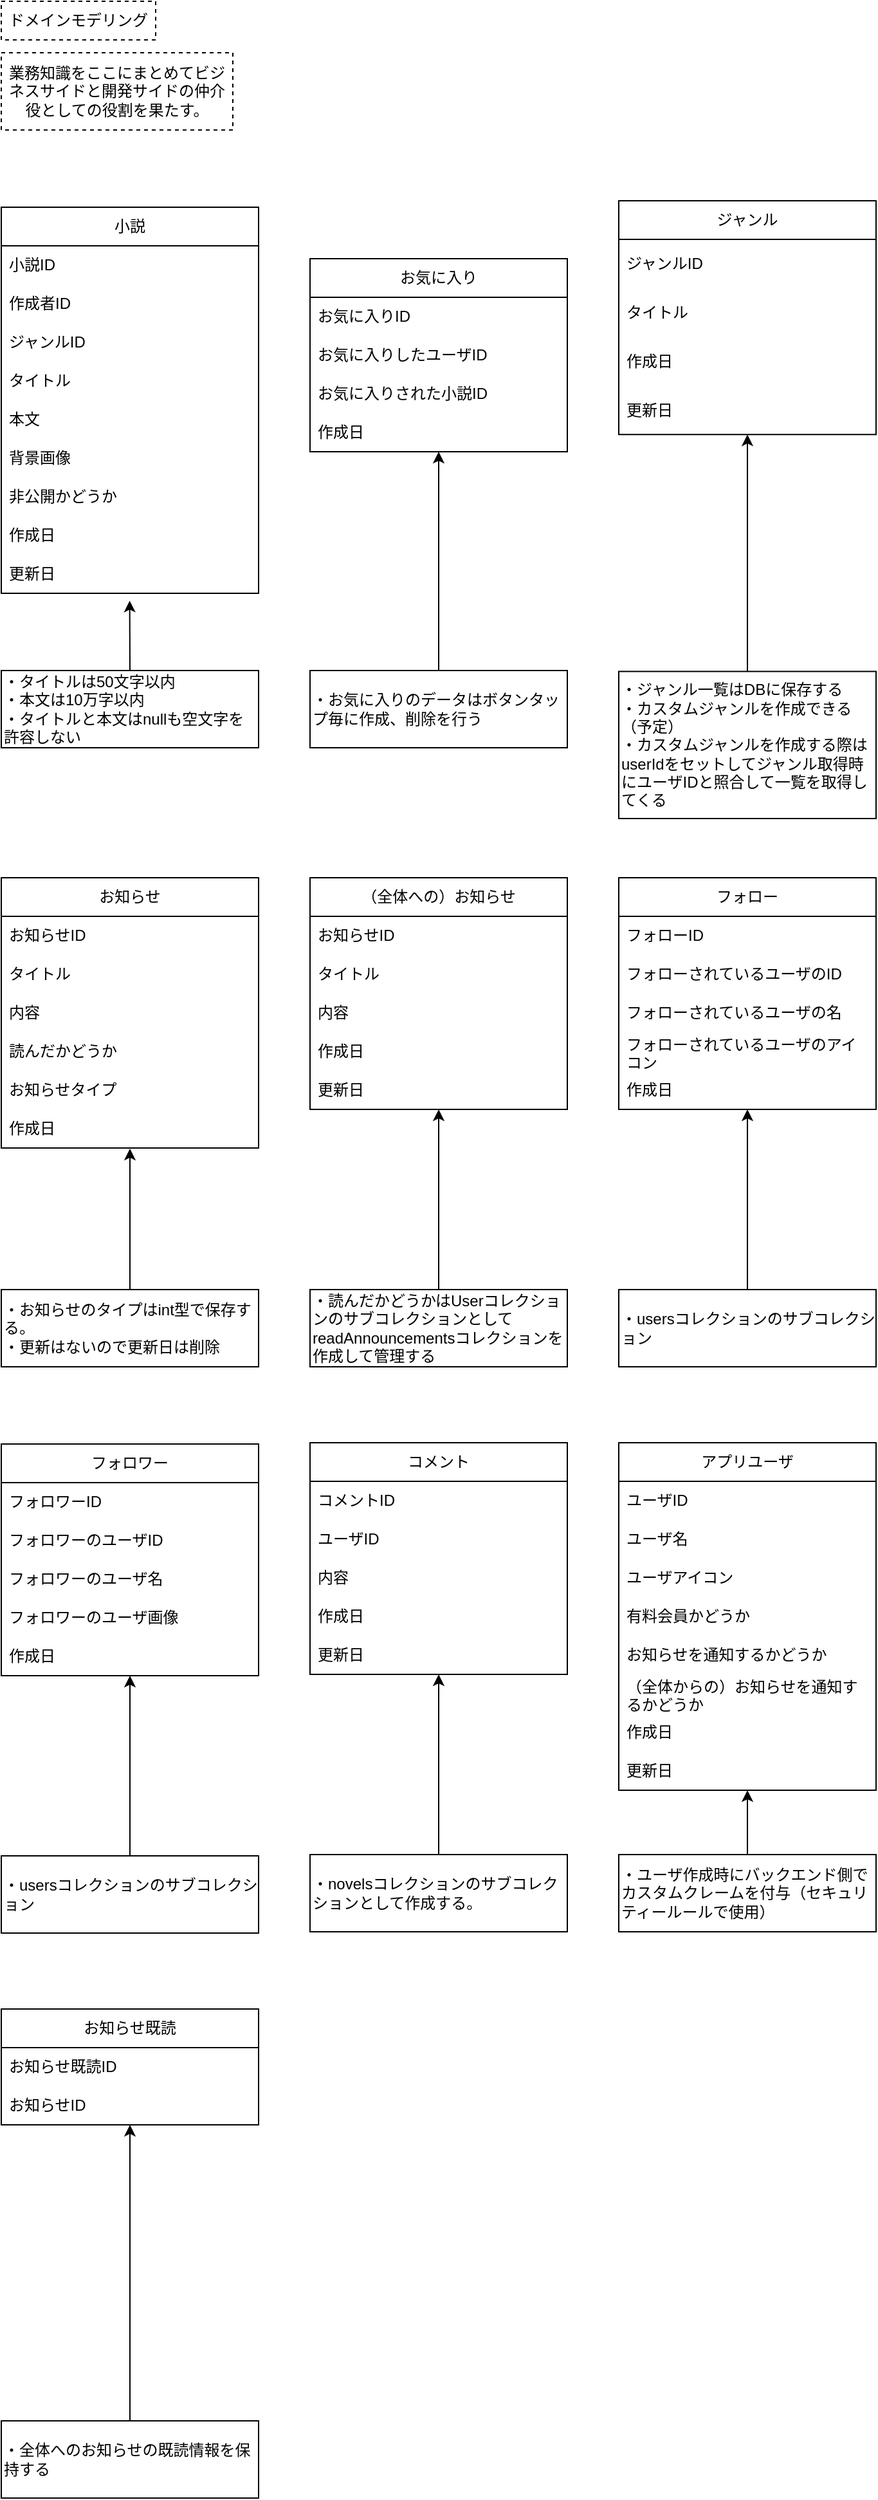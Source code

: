 <mxfile>
    <diagram id="KeUBVUPBHbZJ4OX8CNlj" name="Page-1">
        <mxGraphModel dx="793" dy="775" grid="1" gridSize="10" guides="1" tooltips="1" connect="1" arrows="1" fold="1" page="1" pageScale="1" pageWidth="827" pageHeight="1169" math="0" shadow="0">
            <root>
                <mxCell id="0"/>
                <mxCell id="1" parent="0"/>
                <mxCell id="34" value="ドメインモデリング" style="text;html=1;strokeColor=default;fillColor=none;align=center;verticalAlign=middle;whiteSpace=wrap;rounded=0;dashed=1;" vertex="1" parent="1">
                    <mxGeometry x="40" y="40" width="120" height="30" as="geometry"/>
                </mxCell>
                <mxCell id="35" value="業務知識をここにまとめてビジネスサイドと開発サイドの仲介役としての役割を果たす。" style="text;html=1;strokeColor=default;fillColor=none;align=center;verticalAlign=middle;whiteSpace=wrap;rounded=0;dashed=1;" vertex="1" parent="1">
                    <mxGeometry x="40" y="80" width="180" height="60" as="geometry"/>
                </mxCell>
                <mxCell id="42" value="" style="group" vertex="1" connectable="0" parent="1">
                    <mxGeometry x="40" y="200" width="200" height="340" as="geometry"/>
                </mxCell>
                <mxCell id="2" value="小説" style="swimlane;fontStyle=0;childLayout=stackLayout;horizontal=1;startSize=30;horizontalStack=0;resizeParent=1;resizeParentMax=0;resizeLast=0;collapsible=1;marginBottom=0;whiteSpace=wrap;html=1;direction=east;" vertex="1" parent="42">
                    <mxGeometry width="200" height="300" as="geometry">
                        <mxRectangle x="120" y="200" width="70" height="30" as="alternateBounds"/>
                    </mxGeometry>
                </mxCell>
                <mxCell id="3" value="小説ID" style="text;strokeColor=none;fillColor=none;align=left;verticalAlign=middle;spacingLeft=4;spacingRight=4;overflow=hidden;points=[[0,0.5],[1,0.5]];portConstraint=eastwest;rotatable=0;whiteSpace=wrap;html=1;" vertex="1" parent="2">
                    <mxGeometry y="30" width="200" height="30" as="geometry"/>
                </mxCell>
                <mxCell id="4" value="作成者ID" style="text;strokeColor=none;fillColor=none;align=left;verticalAlign=middle;spacingLeft=4;spacingRight=4;overflow=hidden;points=[[0,0.5],[1,0.5]];portConstraint=eastwest;rotatable=0;whiteSpace=wrap;html=1;" vertex="1" parent="2">
                    <mxGeometry y="60" width="200" height="30" as="geometry"/>
                </mxCell>
                <mxCell id="43" value="ジャンルID" style="text;strokeColor=none;fillColor=none;align=left;verticalAlign=middle;spacingLeft=4;spacingRight=4;overflow=hidden;points=[[0,0.5],[1,0.5]];portConstraint=eastwest;rotatable=0;whiteSpace=wrap;html=1;" vertex="1" parent="2">
                    <mxGeometry y="90" width="200" height="30" as="geometry"/>
                </mxCell>
                <mxCell id="30" value="タイトル" style="text;strokeColor=none;fillColor=none;align=left;verticalAlign=middle;spacingLeft=4;spacingRight=4;overflow=hidden;points=[[0,0.5],[1,0.5]];portConstraint=eastwest;rotatable=0;whiteSpace=wrap;html=1;" vertex="1" parent="2">
                    <mxGeometry y="120" width="200" height="30" as="geometry"/>
                </mxCell>
                <mxCell id="31" value="本文" style="text;strokeColor=none;fillColor=none;align=left;verticalAlign=middle;spacingLeft=4;spacingRight=4;overflow=hidden;points=[[0,0.5],[1,0.5]];portConstraint=eastwest;rotatable=0;whiteSpace=wrap;html=1;" vertex="1" parent="2">
                    <mxGeometry y="150" width="200" height="30" as="geometry"/>
                </mxCell>
                <mxCell id="125" value="背景画像" style="text;strokeColor=none;fillColor=none;align=left;verticalAlign=middle;spacingLeft=4;spacingRight=4;overflow=hidden;points=[[0,0.5],[1,0.5]];portConstraint=eastwest;rotatable=0;whiteSpace=wrap;html=1;" vertex="1" parent="2">
                    <mxGeometry y="180" width="200" height="30" as="geometry"/>
                </mxCell>
                <mxCell id="63" value="非公開かどうか" style="text;strokeColor=none;fillColor=none;align=left;verticalAlign=middle;spacingLeft=4;spacingRight=4;overflow=hidden;points=[[0,0.5],[1,0.5]];portConstraint=eastwest;rotatable=0;whiteSpace=wrap;html=1;" vertex="1" parent="2">
                    <mxGeometry y="210" width="200" height="30" as="geometry"/>
                </mxCell>
                <mxCell id="32" value="作成日" style="text;strokeColor=none;fillColor=none;align=left;verticalAlign=middle;spacingLeft=4;spacingRight=4;overflow=hidden;points=[[0,0.5],[1,0.5]];portConstraint=eastwest;rotatable=0;whiteSpace=wrap;html=1;" vertex="1" parent="2">
                    <mxGeometry y="240" width="200" height="30" as="geometry"/>
                </mxCell>
                <mxCell id="5" value="更新日" style="text;strokeColor=none;fillColor=none;align=left;verticalAlign=middle;spacingLeft=4;spacingRight=4;overflow=hidden;points=[[0,0.5],[1,0.5]];portConstraint=eastwest;rotatable=0;whiteSpace=wrap;html=1;" vertex="1" parent="2">
                    <mxGeometry y="270" width="200" height="30" as="geometry"/>
                </mxCell>
                <mxCell id="37" value="・タイトルは50文字以内&lt;br&gt;・本文は10万字以内&lt;br&gt;・タイトルと本文はnullも空文字を許容しない" style="rounded=0;whiteSpace=wrap;html=1;labelBackgroundColor=none;labelBorderColor=none;fontColor=default;align=left;" vertex="1" parent="1">
                    <mxGeometry x="40" y="560" width="200" height="60" as="geometry"/>
                </mxCell>
                <mxCell id="38" value="" style="endArrow=classic;html=1;fontColor=default;entryX=0.499;entryY=1.19;entryDx=0;entryDy=0;entryPerimeter=0;exitX=0.5;exitY=0;exitDx=0;exitDy=0;" edge="1" parent="1" source="37" target="5">
                    <mxGeometry width="50" height="50" relative="1" as="geometry">
                        <mxPoint x="100" y="480" as="sourcePoint"/>
                        <mxPoint x="150" y="430" as="targetPoint"/>
                    </mxGeometry>
                </mxCell>
                <mxCell id="79" value="" style="group" vertex="1" connectable="0" parent="1">
                    <mxGeometry x="520" y="195" width="200" height="480" as="geometry"/>
                </mxCell>
                <mxCell id="64" value="" style="group;align=center;verticalAlign=bottom;labelPosition=center;verticalLabelPosition=top;" vertex="1" connectable="0" parent="79">
                    <mxGeometry width="200" height="429.474" as="geometry"/>
                </mxCell>
                <mxCell id="65" value="ジャンル" style="swimlane;fontStyle=0;childLayout=stackLayout;horizontal=1;startSize=30;horizontalStack=0;resizeParent=1;resizeParentMax=0;resizeLast=0;collapsible=1;marginBottom=0;whiteSpace=wrap;html=1;direction=east;" vertex="1" parent="64">
                    <mxGeometry width="200" height="181.579" as="geometry">
                        <mxRectangle x="120" y="200" width="70" height="30" as="alternateBounds"/>
                    </mxGeometry>
                </mxCell>
                <mxCell id="66" value="ジャンルID" style="text;strokeColor=none;fillColor=none;align=left;verticalAlign=middle;spacingLeft=4;spacingRight=4;overflow=hidden;points=[[0,0.5],[1,0.5]];portConstraint=eastwest;rotatable=0;whiteSpace=wrap;html=1;" vertex="1" parent="65">
                    <mxGeometry y="30" width="200" height="37.895" as="geometry"/>
                </mxCell>
                <mxCell id="67" value="タイトル" style="text;strokeColor=none;fillColor=none;align=left;verticalAlign=middle;spacingLeft=4;spacingRight=4;overflow=hidden;points=[[0,0.5],[1,0.5]];portConstraint=eastwest;rotatable=0;whiteSpace=wrap;html=1;" vertex="1" parent="65">
                    <mxGeometry y="67.895" width="200" height="37.895" as="geometry"/>
                </mxCell>
                <mxCell id="72" value="作成日" style="text;strokeColor=none;fillColor=none;align=left;verticalAlign=middle;spacingLeft=4;spacingRight=4;overflow=hidden;points=[[0,0.5],[1,0.5]];portConstraint=eastwest;rotatable=0;whiteSpace=wrap;html=1;" vertex="1" parent="65">
                    <mxGeometry y="105.789" width="200" height="37.895" as="geometry"/>
                </mxCell>
                <mxCell id="69" value="更新日" style="text;strokeColor=none;fillColor=none;align=left;verticalAlign=middle;spacingLeft=4;spacingRight=4;overflow=hidden;points=[[0,0.5],[1,0.5]];portConstraint=eastwest;rotatable=0;whiteSpace=wrap;html=1;" vertex="1" parent="65">
                    <mxGeometry y="143.684" width="200" height="37.895" as="geometry"/>
                </mxCell>
                <mxCell id="70" value="・ジャンル一覧はDBに保存する&lt;br&gt;・カスタムジャンルを作成できる（予定）&lt;br&gt;・カスタムジャンルを作成する際はuserIdをセットしてジャンル取得時にユーザIDと照合して一覧を取得してくる" style="rounded=0;whiteSpace=wrap;html=1;labelBackgroundColor=none;labelBorderColor=none;fontColor=default;align=left;" vertex="1" parent="79">
                    <mxGeometry y="365.714" width="200" height="114.286" as="geometry"/>
                </mxCell>
                <mxCell id="71" value="" style="endArrow=classic;html=1;fontColor=default;exitX=0.5;exitY=0;exitDx=0;exitDy=0;" edge="1" parent="79" source="70" target="69">
                    <mxGeometry width="50" height="50" relative="1" as="geometry">
                        <mxPoint x="60" y="353.684" as="sourcePoint"/>
                        <mxPoint x="69.86" y="310.358" as="targetPoint"/>
                    </mxGeometry>
                </mxCell>
                <mxCell id="80" value="" style="group" vertex="1" connectable="0" parent="1">
                    <mxGeometry x="280" y="240" width="200" height="380" as="geometry"/>
                </mxCell>
                <mxCell id="44" value="" style="group;align=center;verticalAlign=bottom;labelPosition=center;verticalLabelPosition=top;" vertex="1" connectable="0" parent="80">
                    <mxGeometry width="200" height="340" as="geometry"/>
                </mxCell>
                <mxCell id="45" value="お気に入り" style="swimlane;fontStyle=0;childLayout=stackLayout;horizontal=1;startSize=30;horizontalStack=0;resizeParent=1;resizeParentMax=0;resizeLast=0;collapsible=1;marginBottom=0;whiteSpace=wrap;html=1;direction=east;" vertex="1" parent="44">
                    <mxGeometry width="200" height="150" as="geometry">
                        <mxRectangle x="120" y="200" width="70" height="30" as="alternateBounds"/>
                    </mxGeometry>
                </mxCell>
                <mxCell id="46" value="お気に入りID" style="text;strokeColor=none;fillColor=none;align=left;verticalAlign=middle;spacingLeft=4;spacingRight=4;overflow=hidden;points=[[0,0.5],[1,0.5]];portConstraint=eastwest;rotatable=0;whiteSpace=wrap;html=1;" vertex="1" parent="45">
                    <mxGeometry y="30" width="200" height="30" as="geometry"/>
                </mxCell>
                <mxCell id="47" value="お気に入りしたユーザID" style="text;strokeColor=none;fillColor=none;align=left;verticalAlign=middle;spacingLeft=4;spacingRight=4;overflow=hidden;points=[[0,0.5],[1,0.5]];portConstraint=eastwest;rotatable=0;whiteSpace=wrap;html=1;" vertex="1" parent="45">
                    <mxGeometry y="60" width="200" height="30" as="geometry"/>
                </mxCell>
                <mxCell id="48" value="お気に入りされた小説ID" style="text;strokeColor=none;fillColor=none;align=left;verticalAlign=middle;spacingLeft=4;spacingRight=4;overflow=hidden;points=[[0,0.5],[1,0.5]];portConstraint=eastwest;rotatable=0;whiteSpace=wrap;html=1;" vertex="1" parent="45">
                    <mxGeometry y="90" width="200" height="30" as="geometry"/>
                </mxCell>
                <mxCell id="51" value="作成日" style="text;strokeColor=none;fillColor=none;align=left;verticalAlign=middle;spacingLeft=4;spacingRight=4;overflow=hidden;points=[[0,0.5],[1,0.5]];portConstraint=eastwest;rotatable=0;whiteSpace=wrap;html=1;" vertex="1" parent="45">
                    <mxGeometry y="120" width="200" height="30" as="geometry"/>
                </mxCell>
                <mxCell id="53" value="・お気に入りのデータはボタンタップ毎に作成、削除を行う" style="rounded=0;whiteSpace=wrap;html=1;labelBackgroundColor=none;labelBorderColor=none;fontColor=default;align=left;" vertex="1" parent="80">
                    <mxGeometry y="320" width="200" height="60" as="geometry"/>
                </mxCell>
                <mxCell id="54" value="" style="endArrow=classic;html=1;fontColor=default;exitX=0.5;exitY=0;exitDx=0;exitDy=0;" edge="1" parent="80" source="53" target="51">
                    <mxGeometry width="50" height="50" relative="1" as="geometry">
                        <mxPoint x="60" y="280" as="sourcePoint"/>
                        <mxPoint x="69.86" y="245.7" as="targetPoint"/>
                    </mxGeometry>
                </mxCell>
                <mxCell id="86" value="" style="group" vertex="1" connectable="0" parent="1">
                    <mxGeometry x="40" y="1161" width="200" height="380" as="geometry"/>
                </mxCell>
                <mxCell id="87" value="" style="group;align=center;verticalAlign=bottom;labelPosition=center;verticalLabelPosition=top;" vertex="1" connectable="0" parent="86">
                    <mxGeometry width="200" height="340" as="geometry"/>
                </mxCell>
                <mxCell id="88" value="フォロワー" style="swimlane;fontStyle=0;childLayout=stackLayout;horizontal=1;startSize=30;horizontalStack=0;resizeParent=1;resizeParentMax=0;resizeLast=0;collapsible=1;marginBottom=0;whiteSpace=wrap;html=1;direction=east;" vertex="1" parent="87">
                    <mxGeometry width="200" height="180" as="geometry">
                        <mxRectangle x="120" y="200" width="70" height="30" as="alternateBounds"/>
                    </mxGeometry>
                </mxCell>
                <mxCell id="89" value="フォロワーID" style="text;strokeColor=none;fillColor=none;align=left;verticalAlign=middle;spacingLeft=4;spacingRight=4;overflow=hidden;points=[[0,0.5],[1,0.5]];portConstraint=eastwest;rotatable=0;whiteSpace=wrap;html=1;" vertex="1" parent="88">
                    <mxGeometry y="30" width="200" height="30" as="geometry"/>
                </mxCell>
                <mxCell id="90" value="フォロワーのユーザID" style="text;strokeColor=none;fillColor=none;align=left;verticalAlign=middle;spacingLeft=4;spacingRight=4;overflow=hidden;points=[[0,0.5],[1,0.5]];portConstraint=eastwest;rotatable=0;whiteSpace=wrap;html=1;" vertex="1" parent="88">
                    <mxGeometry y="60" width="200" height="30" as="geometry"/>
                </mxCell>
                <mxCell id="91" value="フォロワーのユーザ名" style="text;strokeColor=none;fillColor=none;align=left;verticalAlign=middle;spacingLeft=4;spacingRight=4;overflow=hidden;points=[[0,0.5],[1,0.5]];portConstraint=eastwest;rotatable=0;whiteSpace=wrap;html=1;" vertex="1" parent="88">
                    <mxGeometry y="90" width="200" height="30" as="geometry"/>
                </mxCell>
                <mxCell id="164" value="フォロワーのユーザ画像" style="text;strokeColor=none;fillColor=none;align=left;verticalAlign=middle;spacingLeft=4;spacingRight=4;overflow=hidden;points=[[0,0.5],[1,0.5]];portConstraint=eastwest;rotatable=0;whiteSpace=wrap;html=1;" vertex="1" parent="88">
                    <mxGeometry y="120" width="200" height="30" as="geometry"/>
                </mxCell>
                <mxCell id="92" value="作成日" style="text;strokeColor=none;fillColor=none;align=left;verticalAlign=middle;spacingLeft=4;spacingRight=4;overflow=hidden;points=[[0,0.5],[1,0.5]];portConstraint=eastwest;rotatable=0;whiteSpace=wrap;html=1;" vertex="1" parent="88">
                    <mxGeometry y="150" width="200" height="30" as="geometry"/>
                </mxCell>
                <mxCell id="93" value="・usersコレクションのサブコレクション" style="rounded=0;whiteSpace=wrap;html=1;labelBackgroundColor=none;labelBorderColor=none;fontColor=default;align=left;" vertex="1" parent="86">
                    <mxGeometry y="320" width="200" height="60" as="geometry"/>
                </mxCell>
                <mxCell id="94" value="" style="endArrow=classic;html=1;fontColor=default;exitX=0.5;exitY=0;exitDx=0;exitDy=0;" edge="1" parent="86" source="93" target="92">
                    <mxGeometry width="50" height="50" relative="1" as="geometry">
                        <mxPoint x="60" y="280" as="sourcePoint"/>
                        <mxPoint x="69.86" y="245.7" as="targetPoint"/>
                    </mxGeometry>
                </mxCell>
                <mxCell id="95" value="" style="group" vertex="1" connectable="0" parent="1">
                    <mxGeometry x="40" y="721" width="200" height="380" as="geometry"/>
                </mxCell>
                <mxCell id="96" value="" style="group;align=center;verticalAlign=bottom;labelPosition=center;verticalLabelPosition=top;" vertex="1" connectable="0" parent="95">
                    <mxGeometry width="200" height="340" as="geometry"/>
                </mxCell>
                <mxCell id="97" value="お知らせ" style="swimlane;fontStyle=0;childLayout=stackLayout;horizontal=1;startSize=30;horizontalStack=0;resizeParent=1;resizeParentMax=0;resizeLast=0;collapsible=1;marginBottom=0;whiteSpace=wrap;html=1;direction=east;" vertex="1" parent="96">
                    <mxGeometry width="200" height="210" as="geometry">
                        <mxRectangle x="120" y="200" width="70" height="30" as="alternateBounds"/>
                    </mxGeometry>
                </mxCell>
                <mxCell id="98" value="お知らせID" style="text;strokeColor=none;fillColor=none;align=left;verticalAlign=middle;spacingLeft=4;spacingRight=4;overflow=hidden;points=[[0,0.5],[1,0.5]];portConstraint=eastwest;rotatable=0;whiteSpace=wrap;html=1;" vertex="1" parent="97">
                    <mxGeometry y="30" width="200" height="30" as="geometry"/>
                </mxCell>
                <mxCell id="99" value="タイトル" style="text;strokeColor=none;fillColor=none;align=left;verticalAlign=middle;spacingLeft=4;spacingRight=4;overflow=hidden;points=[[0,0.5],[1,0.5]];portConstraint=eastwest;rotatable=0;whiteSpace=wrap;html=1;" vertex="1" parent="97">
                    <mxGeometry y="60" width="200" height="30" as="geometry"/>
                </mxCell>
                <mxCell id="122" value="内容" style="text;strokeColor=none;fillColor=none;align=left;verticalAlign=middle;spacingLeft=4;spacingRight=4;overflow=hidden;points=[[0,0.5],[1,0.5]];portConstraint=eastwest;rotatable=0;whiteSpace=wrap;html=1;" vertex="1" parent="97">
                    <mxGeometry y="90" width="200" height="30" as="geometry"/>
                </mxCell>
                <mxCell id="123" value="読んだかどうか" style="text;strokeColor=none;fillColor=none;align=left;verticalAlign=middle;spacingLeft=4;spacingRight=4;overflow=hidden;points=[[0,0.5],[1,0.5]];portConstraint=eastwest;rotatable=0;whiteSpace=wrap;html=1;" vertex="1" parent="97">
                    <mxGeometry y="120" width="200" height="30" as="geometry"/>
                </mxCell>
                <mxCell id="130" value="お知らせタイプ" style="text;strokeColor=none;fillColor=none;align=left;verticalAlign=middle;spacingLeft=4;spacingRight=4;overflow=hidden;points=[[0,0.5],[1,0.5]];portConstraint=eastwest;rotatable=0;whiteSpace=wrap;html=1;" vertex="1" parent="97">
                    <mxGeometry y="150" width="200" height="30" as="geometry"/>
                </mxCell>
                <mxCell id="100" value="作成日" style="text;strokeColor=none;fillColor=none;align=left;verticalAlign=middle;spacingLeft=4;spacingRight=4;overflow=hidden;points=[[0,0.5],[1,0.5]];portConstraint=eastwest;rotatable=0;whiteSpace=wrap;html=1;" vertex="1" parent="97">
                    <mxGeometry y="180" width="200" height="30" as="geometry"/>
                </mxCell>
                <mxCell id="102" value="・お知らせのタイプはint型で保存する。&lt;br&gt;・更新はないので更新日は削除" style="rounded=0;whiteSpace=wrap;html=1;labelBackgroundColor=none;labelBorderColor=none;fontColor=default;align=left;" vertex="1" parent="95">
                    <mxGeometry y="320" width="200" height="60" as="geometry"/>
                </mxCell>
                <mxCell id="103" value="" style="endArrow=classic;html=1;fontColor=default;exitX=0.5;exitY=0;exitDx=0;exitDy=0;entryX=0.5;entryY=1.017;entryDx=0;entryDy=0;entryPerimeter=0;" edge="1" parent="95" source="102" target="100">
                    <mxGeometry width="50" height="50" relative="1" as="geometry">
                        <mxPoint x="60" y="280" as="sourcePoint"/>
                        <mxPoint x="100" y="240" as="targetPoint"/>
                    </mxGeometry>
                </mxCell>
                <mxCell id="104" value="" style="group" vertex="1" connectable="0" parent="1">
                    <mxGeometry x="280" y="721" width="200" height="380" as="geometry"/>
                </mxCell>
                <mxCell id="105" value="" style="group;align=center;verticalAlign=bottom;labelPosition=center;verticalLabelPosition=top;" vertex="1" connectable="0" parent="104">
                    <mxGeometry width="200" height="340" as="geometry"/>
                </mxCell>
                <mxCell id="106" value="（全体への）お知らせ" style="swimlane;fontStyle=0;childLayout=stackLayout;horizontal=1;startSize=30;horizontalStack=0;resizeParent=1;resizeParentMax=0;resizeLast=0;collapsible=1;marginBottom=0;whiteSpace=wrap;html=1;direction=east;" vertex="1" parent="105">
                    <mxGeometry width="200" height="180" as="geometry">
                        <mxRectangle x="120" y="200" width="70" height="30" as="alternateBounds"/>
                    </mxGeometry>
                </mxCell>
                <mxCell id="107" value="お知らせID" style="text;strokeColor=none;fillColor=none;align=left;verticalAlign=middle;spacingLeft=4;spacingRight=4;overflow=hidden;points=[[0,0.5],[1,0.5]];portConstraint=eastwest;rotatable=0;whiteSpace=wrap;html=1;" vertex="1" parent="106">
                    <mxGeometry y="30" width="200" height="30" as="geometry"/>
                </mxCell>
                <mxCell id="108" value="タイトル" style="text;strokeColor=none;fillColor=none;align=left;verticalAlign=middle;spacingLeft=4;spacingRight=4;overflow=hidden;points=[[0,0.5],[1,0.5]];portConstraint=eastwest;rotatable=0;whiteSpace=wrap;html=1;" vertex="1" parent="106">
                    <mxGeometry y="60" width="200" height="30" as="geometry"/>
                </mxCell>
                <mxCell id="128" value="内容" style="text;strokeColor=none;fillColor=none;align=left;verticalAlign=middle;spacingLeft=4;spacingRight=4;overflow=hidden;points=[[0,0.5],[1,0.5]];portConstraint=eastwest;rotatable=0;whiteSpace=wrap;html=1;" vertex="1" parent="106">
                    <mxGeometry y="90" width="200" height="30" as="geometry"/>
                </mxCell>
                <mxCell id="109" value="作成日" style="text;strokeColor=none;fillColor=none;align=left;verticalAlign=middle;spacingLeft=4;spacingRight=4;overflow=hidden;points=[[0,0.5],[1,0.5]];portConstraint=eastwest;rotatable=0;whiteSpace=wrap;html=1;" vertex="1" parent="106">
                    <mxGeometry y="120" width="200" height="30" as="geometry"/>
                </mxCell>
                <mxCell id="110" value="更新日" style="text;strokeColor=none;fillColor=none;align=left;verticalAlign=middle;spacingLeft=4;spacingRight=4;overflow=hidden;points=[[0,0.5],[1,0.5]];portConstraint=eastwest;rotatable=0;whiteSpace=wrap;html=1;" vertex="1" parent="106">
                    <mxGeometry y="150" width="200" height="30" as="geometry"/>
                </mxCell>
                <mxCell id="111" value="・読んだかどうかはUserコレクションのサブコレクションとしてreadAnnouncementsコレクションを作成して管理する" style="rounded=0;whiteSpace=wrap;html=1;labelBackgroundColor=none;labelBorderColor=none;fontColor=default;align=left;" vertex="1" parent="104">
                    <mxGeometry y="320" width="200" height="60" as="geometry"/>
                </mxCell>
                <mxCell id="112" value="" style="endArrow=classic;html=1;fontColor=default;exitX=0.5;exitY=0;exitDx=0;exitDy=0;" edge="1" parent="104" source="111" target="110">
                    <mxGeometry width="50" height="50" relative="1" as="geometry">
                        <mxPoint x="60" y="280" as="sourcePoint"/>
                        <mxPoint x="69.86" y="245.7" as="targetPoint"/>
                    </mxGeometry>
                </mxCell>
                <mxCell id="113" value="" style="group" vertex="1" connectable="0" parent="1">
                    <mxGeometry x="520" y="721" width="200" height="380" as="geometry"/>
                </mxCell>
                <mxCell id="114" value="" style="group;align=center;verticalAlign=bottom;labelPosition=center;verticalLabelPosition=top;" vertex="1" connectable="0" parent="113">
                    <mxGeometry width="200" height="340" as="geometry"/>
                </mxCell>
                <mxCell id="115" value="フォロー" style="swimlane;fontStyle=0;childLayout=stackLayout;horizontal=1;startSize=30;horizontalStack=0;resizeParent=1;resizeParentMax=0;resizeLast=0;collapsible=1;marginBottom=0;whiteSpace=wrap;html=1;direction=east;" vertex="1" parent="114">
                    <mxGeometry width="200" height="180" as="geometry">
                        <mxRectangle x="120" y="200" width="70" height="30" as="alternateBounds"/>
                    </mxGeometry>
                </mxCell>
                <mxCell id="165" value="フォローID" style="text;strokeColor=none;fillColor=none;align=left;verticalAlign=middle;spacingLeft=4;spacingRight=4;overflow=hidden;points=[[0,0.5],[1,0.5]];portConstraint=eastwest;rotatable=0;whiteSpace=wrap;html=1;" vertex="1" parent="115">
                    <mxGeometry y="30" width="200" height="30" as="geometry"/>
                </mxCell>
                <mxCell id="116" value="フォローされているユーザのID" style="text;strokeColor=none;fillColor=none;align=left;verticalAlign=middle;spacingLeft=4;spacingRight=4;overflow=hidden;points=[[0,0.5],[1,0.5]];portConstraint=eastwest;rotatable=0;whiteSpace=wrap;html=1;" vertex="1" parent="115">
                    <mxGeometry y="60" width="200" height="30" as="geometry"/>
                </mxCell>
                <mxCell id="117" value="フォローされているユーザの名" style="text;strokeColor=none;fillColor=none;align=left;verticalAlign=middle;spacingLeft=4;spacingRight=4;overflow=hidden;points=[[0,0.5],[1,0.5]];portConstraint=eastwest;rotatable=0;whiteSpace=wrap;html=1;" vertex="1" parent="115">
                    <mxGeometry y="90" width="200" height="30" as="geometry"/>
                </mxCell>
                <mxCell id="118" value="フォローされているユーザのアイコン" style="text;strokeColor=none;fillColor=none;align=left;verticalAlign=middle;spacingLeft=4;spacingRight=4;overflow=hidden;points=[[0,0.5],[1,0.5]];portConstraint=eastwest;rotatable=0;whiteSpace=wrap;html=1;" vertex="1" parent="115">
                    <mxGeometry y="120" width="200" height="30" as="geometry"/>
                </mxCell>
                <mxCell id="119" value="作成日" style="text;strokeColor=none;fillColor=none;align=left;verticalAlign=middle;spacingLeft=4;spacingRight=4;overflow=hidden;points=[[0,0.5],[1,0.5]];portConstraint=eastwest;rotatable=0;whiteSpace=wrap;html=1;" vertex="1" parent="115">
                    <mxGeometry y="150" width="200" height="30" as="geometry"/>
                </mxCell>
                <mxCell id="120" value="・usersコレクションのサブコレクション" style="rounded=0;whiteSpace=wrap;html=1;labelBackgroundColor=none;labelBorderColor=none;fontColor=default;align=left;" vertex="1" parent="113">
                    <mxGeometry y="320" width="200" height="60" as="geometry"/>
                </mxCell>
                <mxCell id="121" value="" style="endArrow=classic;html=1;fontColor=default;exitX=0.5;exitY=0;exitDx=0;exitDy=0;" edge="1" parent="113" source="120" target="119">
                    <mxGeometry width="50" height="50" relative="1" as="geometry">
                        <mxPoint x="60" y="280" as="sourcePoint"/>
                        <mxPoint x="69.86" y="245.7" as="targetPoint"/>
                    </mxGeometry>
                </mxCell>
                <mxCell id="131" value="" style="group" vertex="1" connectable="0" parent="1">
                    <mxGeometry x="280" y="1160" width="200" height="380" as="geometry"/>
                </mxCell>
                <mxCell id="132" value="" style="group;align=center;verticalAlign=bottom;labelPosition=center;verticalLabelPosition=top;" vertex="1" connectable="0" parent="131">
                    <mxGeometry width="200" height="340" as="geometry"/>
                </mxCell>
                <mxCell id="133" value="コメント" style="swimlane;fontStyle=0;childLayout=stackLayout;horizontal=1;startSize=30;horizontalStack=0;resizeParent=1;resizeParentMax=0;resizeLast=0;collapsible=1;marginBottom=0;whiteSpace=wrap;html=1;direction=east;" vertex="1" parent="132">
                    <mxGeometry width="200" height="180" as="geometry">
                        <mxRectangle x="120" y="200" width="70" height="30" as="alternateBounds"/>
                    </mxGeometry>
                </mxCell>
                <mxCell id="134" value="コメントID" style="text;strokeColor=none;fillColor=none;align=left;verticalAlign=middle;spacingLeft=4;spacingRight=4;overflow=hidden;points=[[0,0.5],[1,0.5]];portConstraint=eastwest;rotatable=0;whiteSpace=wrap;html=1;" vertex="1" parent="133">
                    <mxGeometry y="30" width="200" height="30" as="geometry"/>
                </mxCell>
                <mxCell id="135" value="ユーザID" style="text;strokeColor=none;fillColor=none;align=left;verticalAlign=middle;spacingLeft=4;spacingRight=4;overflow=hidden;points=[[0,0.5],[1,0.5]];portConstraint=eastwest;rotatable=0;whiteSpace=wrap;html=1;" vertex="1" parent="133">
                    <mxGeometry y="60" width="200" height="30" as="geometry"/>
                </mxCell>
                <mxCell id="166" value="内容" style="text;strokeColor=none;fillColor=none;align=left;verticalAlign=middle;spacingLeft=4;spacingRight=4;overflow=hidden;points=[[0,0.5],[1,0.5]];portConstraint=eastwest;rotatable=0;whiteSpace=wrap;html=1;" vertex="1" parent="133">
                    <mxGeometry y="90" width="200" height="30" as="geometry"/>
                </mxCell>
                <mxCell id="136" value="作成日" style="text;strokeColor=none;fillColor=none;align=left;verticalAlign=middle;spacingLeft=4;spacingRight=4;overflow=hidden;points=[[0,0.5],[1,0.5]];portConstraint=eastwest;rotatable=0;whiteSpace=wrap;html=1;" vertex="1" parent="133">
                    <mxGeometry y="120" width="200" height="30" as="geometry"/>
                </mxCell>
                <mxCell id="137" value="更新日" style="text;strokeColor=none;fillColor=none;align=left;verticalAlign=middle;spacingLeft=4;spacingRight=4;overflow=hidden;points=[[0,0.5],[1,0.5]];portConstraint=eastwest;rotatable=0;whiteSpace=wrap;html=1;" vertex="1" parent="133">
                    <mxGeometry y="150" width="200" height="30" as="geometry"/>
                </mxCell>
                <mxCell id="138" value="・novelsコレクションのサブコレクションとして作成する。" style="rounded=0;whiteSpace=wrap;html=1;labelBackgroundColor=none;labelBorderColor=none;fontColor=default;align=left;" vertex="1" parent="131">
                    <mxGeometry y="320" width="200" height="60" as="geometry"/>
                </mxCell>
                <mxCell id="139" value="" style="endArrow=classic;html=1;fontColor=default;exitX=0.5;exitY=0;exitDx=0;exitDy=0;" edge="1" parent="131" source="138" target="137">
                    <mxGeometry width="50" height="50" relative="1" as="geometry">
                        <mxPoint x="60" y="280" as="sourcePoint"/>
                        <mxPoint x="69.86" y="245.7" as="targetPoint"/>
                    </mxGeometry>
                </mxCell>
                <mxCell id="140" value="" style="group" vertex="1" connectable="0" parent="1">
                    <mxGeometry x="520" y="1160" width="200" height="380" as="geometry"/>
                </mxCell>
                <mxCell id="141" value="" style="group;align=center;verticalAlign=bottom;labelPosition=center;verticalLabelPosition=top;" vertex="1" connectable="0" parent="140">
                    <mxGeometry width="200" height="340" as="geometry"/>
                </mxCell>
                <mxCell id="142" value="アプリユーザ" style="swimlane;fontStyle=0;childLayout=stackLayout;horizontal=1;startSize=30;horizontalStack=0;resizeParent=1;resizeParentMax=0;resizeLast=0;collapsible=1;marginBottom=0;whiteSpace=wrap;html=1;direction=east;" vertex="1" parent="141">
                    <mxGeometry width="200" height="270" as="geometry">
                        <mxRectangle x="120" y="200" width="70" height="30" as="alternateBounds"/>
                    </mxGeometry>
                </mxCell>
                <mxCell id="143" value="ユーザID" style="text;strokeColor=none;fillColor=none;align=left;verticalAlign=middle;spacingLeft=4;spacingRight=4;overflow=hidden;points=[[0,0.5],[1,0.5]];portConstraint=eastwest;rotatable=0;whiteSpace=wrap;html=1;" vertex="1" parent="142">
                    <mxGeometry y="30" width="200" height="30" as="geometry"/>
                </mxCell>
                <mxCell id="144" value="ユーザ名" style="text;strokeColor=none;fillColor=none;align=left;verticalAlign=middle;spacingLeft=4;spacingRight=4;overflow=hidden;points=[[0,0.5],[1,0.5]];portConstraint=eastwest;rotatable=0;whiteSpace=wrap;html=1;" vertex="1" parent="142">
                    <mxGeometry y="60" width="200" height="30" as="geometry"/>
                </mxCell>
                <mxCell id="145" value="ユーザアイコン" style="text;strokeColor=none;fillColor=none;align=left;verticalAlign=middle;spacingLeft=4;spacingRight=4;overflow=hidden;points=[[0,0.5],[1,0.5]];portConstraint=eastwest;rotatable=0;whiteSpace=wrap;html=1;" vertex="1" parent="142">
                    <mxGeometry y="90" width="200" height="30" as="geometry"/>
                </mxCell>
                <mxCell id="146" value="有料会員かどうか" style="text;strokeColor=none;fillColor=none;align=left;verticalAlign=middle;spacingLeft=4;spacingRight=4;overflow=hidden;points=[[0,0.5],[1,0.5]];portConstraint=eastwest;rotatable=0;whiteSpace=wrap;html=1;" vertex="1" parent="142">
                    <mxGeometry y="120" width="200" height="30" as="geometry"/>
                </mxCell>
                <mxCell id="168" value="お知らせを通知するかどうか" style="text;strokeColor=none;fillColor=none;align=left;verticalAlign=middle;spacingLeft=4;spacingRight=4;overflow=hidden;points=[[0,0.5],[1,0.5]];portConstraint=eastwest;rotatable=0;whiteSpace=wrap;html=1;" vertex="1" parent="142">
                    <mxGeometry y="150" width="200" height="30" as="geometry"/>
                </mxCell>
                <mxCell id="169" value="（全体からの）お知らせを通知するかどうか" style="text;strokeColor=none;fillColor=none;align=left;verticalAlign=middle;spacingLeft=4;spacingRight=4;overflow=hidden;points=[[0,0.5],[1,0.5]];portConstraint=eastwest;rotatable=0;whiteSpace=wrap;html=1;" vertex="1" parent="142">
                    <mxGeometry y="180" width="200" height="30" as="geometry"/>
                </mxCell>
                <mxCell id="170" value="作成日" style="text;strokeColor=none;fillColor=none;align=left;verticalAlign=middle;spacingLeft=4;spacingRight=4;overflow=hidden;points=[[0,0.5],[1,0.5]];portConstraint=eastwest;rotatable=0;whiteSpace=wrap;html=1;" vertex="1" parent="142">
                    <mxGeometry y="210" width="200" height="30" as="geometry"/>
                </mxCell>
                <mxCell id="167" value="更新日" style="text;strokeColor=none;fillColor=none;align=left;verticalAlign=middle;spacingLeft=4;spacingRight=4;overflow=hidden;points=[[0,0.5],[1,0.5]];portConstraint=eastwest;rotatable=0;whiteSpace=wrap;html=1;" vertex="1" parent="142">
                    <mxGeometry y="240" width="200" height="30" as="geometry"/>
                </mxCell>
                <mxCell id="147" value="・ユーザ作成時にバックエンド側でカスタムクレームを付与（セキュリティールールで使用）" style="rounded=0;whiteSpace=wrap;html=1;labelBackgroundColor=none;labelBorderColor=none;fontColor=default;align=left;" vertex="1" parent="140">
                    <mxGeometry y="320" width="200" height="60" as="geometry"/>
                </mxCell>
                <mxCell id="148" value="" style="endArrow=classic;html=1;fontColor=default;exitX=0.5;exitY=0;exitDx=0;exitDy=0;" edge="1" parent="140" source="147">
                    <mxGeometry width="50" height="50" relative="1" as="geometry">
                        <mxPoint x="60" y="280" as="sourcePoint"/>
                        <mxPoint x="100" y="270" as="targetPoint"/>
                    </mxGeometry>
                </mxCell>
                <mxCell id="154" value="" style="group" vertex="1" connectable="0" parent="1">
                    <mxGeometry x="40" y="1600" width="200" height="380" as="geometry"/>
                </mxCell>
                <mxCell id="155" value="" style="group;align=center;verticalAlign=bottom;labelPosition=center;verticalLabelPosition=top;" vertex="1" connectable="0" parent="154">
                    <mxGeometry width="200" height="340" as="geometry"/>
                </mxCell>
                <mxCell id="156" value="お知らせ既読" style="swimlane;fontStyle=0;childLayout=stackLayout;horizontal=1;startSize=30;horizontalStack=0;resizeParent=1;resizeParentMax=0;resizeLast=0;collapsible=1;marginBottom=0;whiteSpace=wrap;html=1;direction=east;" vertex="1" parent="155">
                    <mxGeometry width="200" height="90" as="geometry">
                        <mxRectangle x="120" y="200" width="70" height="30" as="alternateBounds"/>
                    </mxGeometry>
                </mxCell>
                <mxCell id="157" value="お知らせ既読ID" style="text;strokeColor=none;fillColor=none;align=left;verticalAlign=middle;spacingLeft=4;spacingRight=4;overflow=hidden;points=[[0,0.5],[1,0.5]];portConstraint=eastwest;rotatable=0;whiteSpace=wrap;html=1;" vertex="1" parent="156">
                    <mxGeometry y="30" width="200" height="30" as="geometry"/>
                </mxCell>
                <mxCell id="158" value="お知らせID" style="text;strokeColor=none;fillColor=none;align=left;verticalAlign=middle;spacingLeft=4;spacingRight=4;overflow=hidden;points=[[0,0.5],[1,0.5]];portConstraint=eastwest;rotatable=0;whiteSpace=wrap;html=1;" vertex="1" parent="156">
                    <mxGeometry y="60" width="200" height="30" as="geometry"/>
                </mxCell>
                <mxCell id="161" value="・全体へのお知らせの既読情報を保持する" style="rounded=0;whiteSpace=wrap;html=1;labelBackgroundColor=none;labelBorderColor=none;fontColor=default;align=left;" vertex="1" parent="154">
                    <mxGeometry y="320" width="200" height="60" as="geometry"/>
                </mxCell>
                <mxCell id="162" value="" style="endArrow=classic;html=1;fontColor=default;exitX=0.5;exitY=0;exitDx=0;exitDy=0;" edge="1" parent="154" source="161">
                    <mxGeometry width="50" height="50" relative="1" as="geometry">
                        <mxPoint x="60" y="280" as="sourcePoint"/>
                        <mxPoint x="100" y="90" as="targetPoint"/>
                    </mxGeometry>
                </mxCell>
            </root>
        </mxGraphModel>
    </diagram>
</mxfile>
